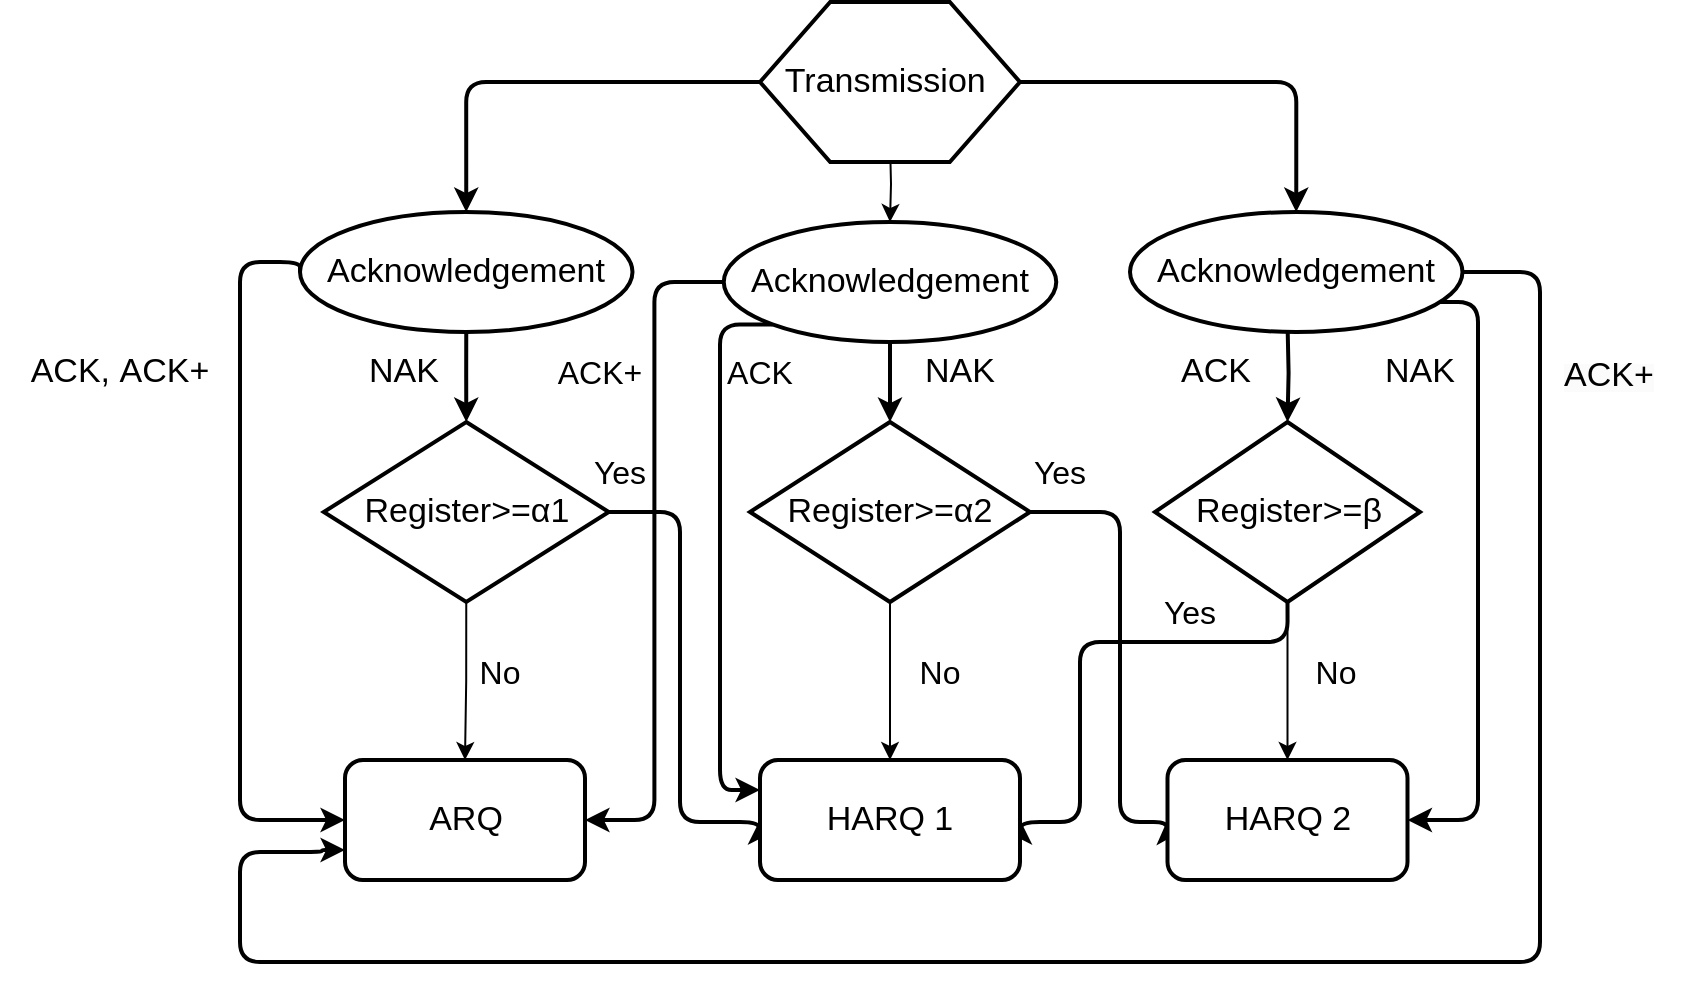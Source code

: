 <mxfile scale="0.8" border="15" version="24.3.1" type="device">
  <diagram name="Page-1" id="S_Q8nWeu-eqvwCNO-Pz2">
    <mxGraphModel dx="223" dy="522" grid="1" gridSize="10" guides="1" tooltips="1" connect="1" arrows="1" fold="1" page="1" pageScale="1" pageWidth="827" pageHeight="1169" math="0" shadow="0">
      <root>
        <mxCell id="0" />
        <mxCell id="1" parent="0" />
        <mxCell id="DzrJmRy5Vq4GtP9a1xdO-40" style="edgeStyle=orthogonalEdgeStyle;rounded=1;orthogonalLoop=1;jettySize=auto;html=1;entryX=0.5;entryY=0;entryDx=0;entryDy=0;curved=0;labelBackgroundColor=none;fontColor=default;strokeWidth=2;" parent="1" target="DzrJmRy5Vq4GtP9a1xdO-46" edge="1">
          <mxGeometry relative="1" as="geometry">
            <mxPoint x="1140" y="900" as="targetPoint" />
            <Array as="points">
              <mxPoint x="1113" y="830" />
            </Array>
            <mxPoint x="1270.0" y="830" as="sourcePoint" />
          </mxGeometry>
        </mxCell>
        <mxCell id="xPTonAvmkrIlANT3uvYg-33" style="edgeStyle=orthogonalEdgeStyle;rounded=0;orthogonalLoop=1;jettySize=auto;html=1;exitX=0.5;exitY=1;exitDx=0;exitDy=0;entryX=0.5;entryY=0;entryDx=0;entryDy=0;labelBackgroundColor=none;fontColor=default;" parent="1" target="xPTonAvmkrIlANT3uvYg-30" edge="1">
          <mxGeometry relative="1" as="geometry">
            <mxPoint x="1325.0" y="860" as="sourcePoint" />
          </mxGeometry>
        </mxCell>
        <mxCell id="xPTonAvmkrIlANT3uvYg-6" style="edgeStyle=orthogonalEdgeStyle;rounded=0;orthogonalLoop=1;jettySize=auto;html=1;exitX=0.5;exitY=1;exitDx=0;exitDy=0;labelBackgroundColor=none;fontColor=default;strokeWidth=2;" parent="1" source="DzrJmRy5Vq4GtP9a1xdO-46" target="DzrJmRy5Vq4GtP9a1xdO-57" edge="1">
          <mxGeometry relative="1" as="geometry" />
        </mxCell>
        <mxCell id="xPTonAvmkrIlANT3uvYg-28" style="edgeStyle=orthogonalEdgeStyle;rounded=1;orthogonalLoop=1;jettySize=auto;html=1;exitX=0;exitY=0.5;exitDx=0;exitDy=0;entryX=0;entryY=0.5;entryDx=0;entryDy=0;curved=0;labelBackgroundColor=none;fontColor=default;strokeWidth=2;" parent="1" source="DzrJmRy5Vq4GtP9a1xdO-46" target="DzrJmRy5Vq4GtP9a1xdO-64" edge="1">
          <mxGeometry relative="1" as="geometry">
            <Array as="points">
              <mxPoint x="1000" y="920" />
              <mxPoint x="1000" y="1199" />
            </Array>
          </mxGeometry>
        </mxCell>
        <mxCell id="DzrJmRy5Vq4GtP9a1xdO-46" value="&lt;font style=&quot;font-size: 17px;&quot;&gt;Acknowledgement&lt;/font&gt;" style="ellipse;whiteSpace=wrap;html=1;strokeWidth=2;labelBackgroundColor=none;" parent="1" vertex="1">
          <mxGeometry x="1030" y="895" width="166.25" height="60" as="geometry" />
        </mxCell>
        <mxCell id="y22iHl7WnLabTxwsfmwX-5" style="edgeStyle=orthogonalEdgeStyle;rounded=0;orthogonalLoop=1;jettySize=auto;html=1;exitX=0.5;exitY=1;exitDx=0;exitDy=0;labelBackgroundColor=none;fontColor=default;strokeWidth=2;" parent="1" target="DzrJmRy5Vq4GtP9a1xdO-63" edge="1">
          <mxGeometry relative="1" as="geometry">
            <mxPoint x="1523.75" y="950" as="sourcePoint" />
          </mxGeometry>
        </mxCell>
        <mxCell id="xPTonAvmkrIlANT3uvYg-23" style="edgeStyle=orthogonalEdgeStyle;rounded=1;orthogonalLoop=1;jettySize=auto;html=1;exitX=1;exitY=0.5;exitDx=0;exitDy=0;entryX=0;entryY=0.75;entryDx=0;entryDy=0;curved=0;labelBackgroundColor=none;fontColor=default;strokeWidth=2;" parent="1" target="DzrJmRy5Vq4GtP9a1xdO-64" edge="1">
          <mxGeometry relative="1" as="geometry">
            <mxPoint x="1598.75" y="925" as="sourcePoint" />
            <Array as="points">
              <mxPoint x="1650" y="925" />
              <mxPoint x="1650" y="1270" />
              <mxPoint x="1000" y="1270" />
              <mxPoint x="1000" y="1215" />
              <mxPoint x="1041" y="1215" />
            </Array>
          </mxGeometry>
        </mxCell>
        <mxCell id="xPTonAvmkrIlANT3uvYg-29" style="edgeStyle=orthogonalEdgeStyle;rounded=1;orthogonalLoop=1;jettySize=auto;html=1;exitX=1;exitY=1;exitDx=0;exitDy=0;entryX=1;entryY=0.5;entryDx=0;entryDy=0;curved=0;labelBackgroundColor=none;fontColor=default;strokeWidth=2;" parent="1" target="DzrJmRy5Vq4GtP9a1xdO-66" edge="1">
          <mxGeometry relative="1" as="geometry">
            <mxPoint x="1576.783" y="942.678" as="sourcePoint" />
            <Array as="points">
              <mxPoint x="1577" y="940" />
              <mxPoint x="1619" y="940" />
              <mxPoint x="1619" y="1199" />
            </Array>
          </mxGeometry>
        </mxCell>
        <mxCell id="xPTonAvmkrIlANT3uvYg-11" style="edgeStyle=orthogonalEdgeStyle;rounded=1;orthogonalLoop=1;jettySize=auto;html=1;exitX=0;exitY=0.5;exitDx=0;exitDy=0;entryX=1;entryY=0.5;entryDx=0;entryDy=0;curved=0;labelBackgroundColor=none;fontColor=default;strokeWidth=2;" parent="1" source="xPTonAvmkrIlANT3uvYg-30" target="DzrJmRy5Vq4GtP9a1xdO-64" edge="1">
          <mxGeometry relative="1" as="geometry">
            <mxPoint x="1265" y="925" as="sourcePoint" />
          </mxGeometry>
        </mxCell>
        <mxCell id="DzrJmRy5Vq4GtP9a1xdO-56" style="edgeStyle=orthogonalEdgeStyle;rounded=1;orthogonalLoop=1;jettySize=auto;html=1;exitX=1;exitY=0.5;exitDx=0;exitDy=0;entryX=0;entryY=0.5;entryDx=0;entryDy=0;curved=0;labelBackgroundColor=none;fontColor=default;strokeWidth=2;" parent="1" source="DzrJmRy5Vq4GtP9a1xdO-57" target="DzrJmRy5Vq4GtP9a1xdO-65" edge="1">
          <mxGeometry relative="1" as="geometry">
            <mxPoint x="1240" y="1200" as="targetPoint" />
            <Array as="points">
              <mxPoint x="1220" y="1045" />
              <mxPoint x="1220" y="1200" />
              <mxPoint x="1260" y="1200" />
            </Array>
          </mxGeometry>
        </mxCell>
        <mxCell id="xPTonAvmkrIlANT3uvYg-9" style="edgeStyle=orthogonalEdgeStyle;rounded=0;orthogonalLoop=1;jettySize=auto;html=1;exitX=0.5;exitY=1;exitDx=0;exitDy=0;labelBackgroundColor=none;fontColor=default;" parent="1" source="DzrJmRy5Vq4GtP9a1xdO-57" target="DzrJmRy5Vq4GtP9a1xdO-64" edge="1">
          <mxGeometry relative="1" as="geometry" />
        </mxCell>
        <mxCell id="DzrJmRy5Vq4GtP9a1xdO-57" value="&lt;font style=&quot;font-size: 17px;&quot;&gt;Register&amp;gt;=α1&lt;/font&gt;" style="rhombus;whiteSpace=wrap;html=1;strokeWidth=2;labelBackgroundColor=none;" parent="1" vertex="1">
          <mxGeometry x="1041.88" y="1000" width="142.5" height="90" as="geometry" />
        </mxCell>
        <mxCell id="DzrJmRy5Vq4GtP9a1xdO-58" style="edgeStyle=orthogonalEdgeStyle;rounded=0;orthogonalLoop=1;jettySize=auto;html=1;exitX=0.5;exitY=1;exitDx=0;exitDy=0;entryX=0.5;entryY=0;entryDx=0;entryDy=0;labelBackgroundColor=none;fontColor=default;" parent="1" source="DzrJmRy5Vq4GtP9a1xdO-60" target="DzrJmRy5Vq4GtP9a1xdO-65" edge="1">
          <mxGeometry relative="1" as="geometry">
            <mxPoint x="1320.353" y="1170" as="targetPoint" />
          </mxGeometry>
        </mxCell>
        <mxCell id="y22iHl7WnLabTxwsfmwX-7" style="edgeStyle=orthogonalEdgeStyle;rounded=1;orthogonalLoop=1;jettySize=auto;html=1;exitX=1;exitY=0.5;exitDx=0;exitDy=0;entryX=0;entryY=0.5;entryDx=0;entryDy=0;curved=0;labelBackgroundColor=none;fontColor=default;strokeWidth=2;" parent="1" source="DzrJmRy5Vq4GtP9a1xdO-60" target="DzrJmRy5Vq4GtP9a1xdO-66" edge="1">
          <mxGeometry relative="1" as="geometry">
            <mxPoint x="1410" y="1200" as="targetPoint" />
            <Array as="points">
              <mxPoint x="1440" y="1045" />
              <mxPoint x="1440" y="1200" />
              <mxPoint x="1464" y="1200" />
            </Array>
          </mxGeometry>
        </mxCell>
        <mxCell id="DzrJmRy5Vq4GtP9a1xdO-60" value="&lt;font style=&quot;font-size: 17px;&quot;&gt;Register&amp;gt;=α2&lt;/font&gt;" style="rhombus;whiteSpace=wrap;html=1;strokeWidth=2;labelBackgroundColor=none;" parent="1" vertex="1">
          <mxGeometry x="1255" y="1000" width="140" height="90" as="geometry" />
        </mxCell>
        <mxCell id="DzrJmRy5Vq4GtP9a1xdO-61" style="edgeStyle=orthogonalEdgeStyle;rounded=0;orthogonalLoop=1;jettySize=auto;html=1;exitX=0.5;exitY=1;exitDx=0;exitDy=0;entryX=0.5;entryY=0;entryDx=0;entryDy=0;labelBackgroundColor=none;fontColor=default;" parent="1" source="DzrJmRy5Vq4GtP9a1xdO-63" target="DzrJmRy5Vq4GtP9a1xdO-66" edge="1">
          <mxGeometry relative="1" as="geometry">
            <mxPoint x="1504.471" y="1170" as="targetPoint" />
          </mxGeometry>
        </mxCell>
        <mxCell id="xPTonAvmkrIlANT3uvYg-27" style="edgeStyle=orthogonalEdgeStyle;rounded=1;orthogonalLoop=1;jettySize=auto;html=1;exitX=0.5;exitY=1;exitDx=0;exitDy=0;entryX=1;entryY=0.5;entryDx=0;entryDy=0;curved=0;labelBackgroundColor=none;fontColor=default;strokeWidth=2;" parent="1" source="DzrJmRy5Vq4GtP9a1xdO-63" target="DzrJmRy5Vq4GtP9a1xdO-65" edge="1">
          <mxGeometry relative="1" as="geometry">
            <Array as="points">
              <mxPoint x="1524" y="1110" />
              <mxPoint x="1420" y="1110" />
              <mxPoint x="1420" y="1200" />
            </Array>
          </mxGeometry>
        </mxCell>
        <mxCell id="DzrJmRy5Vq4GtP9a1xdO-63" value="&lt;font style=&quot;font-size: 17px;&quot;&gt;Register&amp;gt;=β&lt;/font&gt;" style="rhombus;whiteSpace=wrap;html=1;strokeWidth=2;labelBackgroundColor=none;" parent="1" vertex="1">
          <mxGeometry x="1457.5" y="1000" width="132.5" height="90" as="geometry" />
        </mxCell>
        <mxCell id="DzrJmRy5Vq4GtP9a1xdO-64" value="&lt;font style=&quot;font-size: 17px;&quot;&gt;ARQ&lt;/font&gt;" style="rounded=1;whiteSpace=wrap;html=1;strokeWidth=2;labelBackgroundColor=none;" parent="1" vertex="1">
          <mxGeometry x="1052.5" y="1169" width="120" height="60" as="geometry" />
        </mxCell>
        <mxCell id="DzrJmRy5Vq4GtP9a1xdO-65" value="&lt;font style=&quot;font-size: 17px;&quot;&gt;HARQ 1&lt;/font&gt;" style="rounded=1;whiteSpace=wrap;html=1;strokeWidth=2;labelBackgroundColor=none;" parent="1" vertex="1">
          <mxGeometry x="1260" y="1169" width="130" height="60" as="geometry" />
        </mxCell>
        <mxCell id="DzrJmRy5Vq4GtP9a1xdO-66" value="&lt;font style=&quot;font-size: 17px;&quot;&gt;HARQ 2&lt;/font&gt;" style="rounded=1;whiteSpace=wrap;html=1;glass=0;strokeWidth=2;labelBackgroundColor=none;" parent="1" vertex="1">
          <mxGeometry x="1463.75" y="1169" width="120" height="60" as="geometry" />
        </mxCell>
        <mxCell id="DzrJmRy5Vq4GtP9a1xdO-70" value="&lt;font style=&quot;font-size: 16px;&quot;&gt;No&lt;/font&gt;" style="text;html=1;align=center;verticalAlign=middle;whiteSpace=wrap;rounded=0;labelBackgroundColor=none;" parent="1" vertex="1">
          <mxGeometry x="1517.5" y="1110" width="60" height="30" as="geometry" />
        </mxCell>
        <mxCell id="DzrJmRy5Vq4GtP9a1xdO-73" value="&lt;font style=&quot;font-size: 16px;&quot;&gt;ACK&lt;/font&gt;" style="text;html=1;align=center;verticalAlign=middle;whiteSpace=wrap;rounded=0;labelBackgroundColor=none;" parent="1" vertex="1">
          <mxGeometry x="1230" y="960" width="60" height="30" as="geometry" />
        </mxCell>
        <mxCell id="DzrJmRy5Vq4GtP9a1xdO-74" value="&lt;font style=&quot;font-size: 16px;&quot;&gt;ACK+&lt;/font&gt;" style="text;html=1;align=center;verticalAlign=middle;whiteSpace=wrap;rounded=0;labelBackgroundColor=none;" parent="1" vertex="1">
          <mxGeometry x="1150" y="960" width="60" height="30" as="geometry" />
        </mxCell>
        <mxCell id="DzrJmRy5Vq4GtP9a1xdO-76" value="&lt;font style=&quot;font-size: 17px;&quot;&gt;ACK,&amp;nbsp;&lt;/font&gt;&lt;span style=&quot;font-size: 17px;&quot;&gt;ACK+&lt;/span&gt;" style="text;html=1;align=center;verticalAlign=middle;whiteSpace=wrap;rounded=0;labelBackgroundColor=none;" parent="1" vertex="1">
          <mxGeometry x="880" y="960" width="120" height="30" as="geometry" />
        </mxCell>
        <mxCell id="DzrJmRy5Vq4GtP9a1xdO-78" style="edgeStyle=none;rounded=0;orthogonalLoop=1;jettySize=auto;html=1;exitX=0.75;exitY=1;exitDx=0;exitDy=0;labelBackgroundColor=none;fontColor=default;" parent="1" edge="1">
          <mxGeometry relative="1" as="geometry">
            <mxPoint x="1085" y="1190" as="sourcePoint" />
            <mxPoint x="1085" y="1190" as="targetPoint" />
          </mxGeometry>
        </mxCell>
        <mxCell id="DzrJmRy5Vq4GtP9a1xdO-79" value="&lt;span style=&quot;color: rgb(0, 0, 0); font-family: Helvetica; font-style: normal; font-variant-ligatures: normal; font-variant-caps: normal; font-weight: 400; letter-spacing: normal; orphans: 2; text-align: center; text-indent: 0px; text-transform: none; widows: 2; word-spacing: 0px; -webkit-text-stroke-width: 0px; background-color: rgb(251, 251, 251); text-decoration-thickness: initial; text-decoration-style: initial; text-decoration-color: initial; float: none; display: inline !important;&quot;&gt;&lt;font style=&quot;font-size: 17px;&quot;&gt;ACK+&lt;/font&gt;&lt;/span&gt;" style="text;whiteSpace=wrap;html=1;labelBackgroundColor=none;" parent="1" vertex="1">
          <mxGeometry x="1660" y="960" width="60" height="40" as="geometry" />
        </mxCell>
        <mxCell id="DzrJmRy5Vq4GtP9a1xdO-80" value="&lt;font style=&quot;font-size: 17px;&quot;&gt;NAK&lt;/font&gt;" style="text;html=1;align=center;verticalAlign=middle;whiteSpace=wrap;rounded=0;labelBackgroundColor=none;" parent="1" vertex="1">
          <mxGeometry x="1560" y="960" width="60" height="30" as="geometry" />
        </mxCell>
        <mxCell id="DzrJmRy5Vq4GtP9a1xdO-81" value="&lt;font style=&quot;font-size: 17px;&quot;&gt;ACK&lt;/font&gt;" style="text;html=1;align=center;verticalAlign=middle;whiteSpace=wrap;rounded=0;labelBackgroundColor=none;" parent="1" vertex="1">
          <mxGeometry x="1457.5" y="960" width="60" height="30" as="geometry" />
        </mxCell>
        <mxCell id="DzrJmRy5Vq4GtP9a1xdO-82" value="&lt;font style=&quot;font-size: 17px;&quot;&gt;NAK&lt;/font&gt;" style="text;html=1;align=center;verticalAlign=middle;whiteSpace=wrap;rounded=0;labelBackgroundColor=none;" parent="1" vertex="1">
          <mxGeometry x="1052.5" y="960" width="58.12" height="30" as="geometry" />
        </mxCell>
        <mxCell id="DzrJmRy5Vq4GtP9a1xdO-83" value="&lt;font style=&quot;font-size: 16px;&quot;&gt;Yes&lt;/font&gt;" style="text;html=1;align=center;verticalAlign=middle;whiteSpace=wrap;rounded=0;labelBackgroundColor=none;" parent="1" vertex="1">
          <mxGeometry x="1445" y="1080" width="60" height="30" as="geometry" />
        </mxCell>
        <mxCell id="y22iHl7WnLabTxwsfmwX-6" style="edgeStyle=orthogonalEdgeStyle;rounded=0;orthogonalLoop=1;jettySize=auto;html=1;exitX=0.5;exitY=1;exitDx=0;exitDy=0;labelBackgroundColor=none;fontColor=default;" parent="1" source="DzrJmRy5Vq4GtP9a1xdO-80" target="DzrJmRy5Vq4GtP9a1xdO-80" edge="1">
          <mxGeometry relative="1" as="geometry" />
        </mxCell>
        <mxCell id="xPTonAvmkrIlANT3uvYg-35" style="edgeStyle=orthogonalEdgeStyle;rounded=0;orthogonalLoop=1;jettySize=auto;html=1;exitX=0.5;exitY=1;exitDx=0;exitDy=0;entryX=0.5;entryY=0;entryDx=0;entryDy=0;labelBackgroundColor=none;fontColor=default;strokeWidth=2;" parent="1" source="xPTonAvmkrIlANT3uvYg-30" target="DzrJmRy5Vq4GtP9a1xdO-60" edge="1">
          <mxGeometry relative="1" as="geometry" />
        </mxCell>
        <mxCell id="xPTonAvmkrIlANT3uvYg-40" style="edgeStyle=orthogonalEdgeStyle;rounded=1;orthogonalLoop=1;jettySize=auto;html=1;exitX=0;exitY=1;exitDx=0;exitDy=0;entryX=0;entryY=0.25;entryDx=0;entryDy=0;curved=0;labelBackgroundColor=none;fontColor=default;strokeWidth=2;" parent="1" source="xPTonAvmkrIlANT3uvYg-30" target="DzrJmRy5Vq4GtP9a1xdO-65" edge="1">
          <mxGeometry relative="1" as="geometry">
            <Array as="points">
              <mxPoint x="1240" y="951" />
              <mxPoint x="1240" y="1184" />
            </Array>
          </mxGeometry>
        </mxCell>
        <mxCell id="xPTonAvmkrIlANT3uvYg-30" value="&lt;font style=&quot;font-size: 17px;&quot;&gt;Acknowledgement&lt;/font&gt;" style="ellipse;whiteSpace=wrap;html=1;strokeWidth=2;labelBackgroundColor=none;" parent="1" vertex="1">
          <mxGeometry x="1241.88" y="900" width="166.25" height="60" as="geometry" />
        </mxCell>
        <mxCell id="xPTonAvmkrIlANT3uvYg-31" value="&lt;font style=&quot;font-size: 17px;&quot;&gt;Acknowledgement&lt;/font&gt;" style="ellipse;whiteSpace=wrap;html=1;strokeWidth=2;labelBackgroundColor=none;" parent="1" vertex="1">
          <mxGeometry x="1445" y="895" width="166.25" height="60" as="geometry" />
        </mxCell>
        <mxCell id="xPTonAvmkrIlANT3uvYg-41" value="&lt;font style=&quot;font-size: 16px;&quot;&gt;Yes&lt;/font&gt;" style="text;html=1;align=center;verticalAlign=middle;whiteSpace=wrap;rounded=0;labelBackgroundColor=none;" parent="1" vertex="1">
          <mxGeometry x="1380" y="1010" width="60" height="30" as="geometry" />
        </mxCell>
        <mxCell id="xPTonAvmkrIlANT3uvYg-42" value="&lt;font style=&quot;font-size: 16px;&quot;&gt;No&lt;/font&gt;" style="text;html=1;align=center;verticalAlign=middle;whiteSpace=wrap;rounded=0;labelBackgroundColor=none;" parent="1" vertex="1">
          <mxGeometry x="1320" y="1110" width="60" height="30" as="geometry" />
        </mxCell>
        <mxCell id="xPTonAvmkrIlANT3uvYg-43" value="&lt;font style=&quot;font-size: 16px;&quot;&gt;Yes&lt;/font&gt;" style="text;html=1;align=center;verticalAlign=middle;whiteSpace=wrap;rounded=1;labelBackgroundColor=none;" parent="1" vertex="1">
          <mxGeometry x="1160" y="1010" width="60" height="30" as="geometry" />
        </mxCell>
        <mxCell id="xPTonAvmkrIlANT3uvYg-44" value="&lt;font style=&quot;font-size: 16px;&quot;&gt;No&lt;/font&gt;" style="text;html=1;align=center;verticalAlign=middle;whiteSpace=wrap;rounded=0;labelBackgroundColor=none;" parent="1" vertex="1">
          <mxGeometry x="1100" y="1110" width="60" height="30" as="geometry" />
        </mxCell>
        <mxCell id="xPTonAvmkrIlANT3uvYg-48" value="&lt;font style=&quot;font-size: 17px;&quot;&gt;NAK&lt;/font&gt;" style="text;html=1;align=center;verticalAlign=middle;whiteSpace=wrap;rounded=0;labelBackgroundColor=none;" parent="1" vertex="1">
          <mxGeometry x="1330" y="960" width="60" height="30" as="geometry" />
        </mxCell>
        <mxCell id="xPTonAvmkrIlANT3uvYg-53" style="edgeStyle=orthogonalEdgeStyle;rounded=1;orthogonalLoop=1;jettySize=auto;html=1;exitX=1;exitY=0.5;exitDx=0;exitDy=0;curved=0;labelBackgroundColor=none;fontColor=default;strokeWidth=2;" parent="1" source="xPTonAvmkrIlANT3uvYg-51" target="xPTonAvmkrIlANT3uvYg-31" edge="1">
          <mxGeometry relative="1" as="geometry" />
        </mxCell>
        <mxCell id="xPTonAvmkrIlANT3uvYg-51" value="&lt;span style=&quot;font-size: 17px; text-wrap: wrap;&quot;&gt;&amp;nbsp;&lt;/span&gt;" style="verticalLabelPosition=bottom;verticalAlign=top;html=1;shape=hexagon;perimeter=hexagonPerimeter2;arcSize=6;size=0.27;strokeWidth=2;labelBackgroundColor=none;" parent="1" vertex="1">
          <mxGeometry x="1260" y="790" width="130" height="80" as="geometry" />
        </mxCell>
        <mxCell id="xPTonAvmkrIlANT3uvYg-52" value="&lt;span style=&quot;font-size: 17px;&quot;&gt;Transmission&amp;nbsp;&lt;/span&gt;" style="text;html=1;align=center;verticalAlign=middle;whiteSpace=wrap;rounded=0;labelBackgroundColor=none;" parent="1" vertex="1">
          <mxGeometry x="1295" y="815" width="60" height="30" as="geometry" />
        </mxCell>
      </root>
    </mxGraphModel>
  </diagram>
</mxfile>
